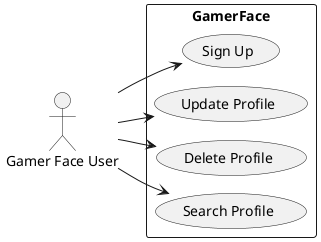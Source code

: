 @startuml
!pragma layout smetana
left to right direction
actor "Gamer Face User" as gfu
rectangle GamerFace {
  usecase "Sign Up" as UC1
  usecase "Update Profile" as UC2
  usecase "Delete Profile" as UC3
  usecase "Search Profile" as UC4
}
gfu --> UC1
gfu --> UC2
gfu --> UC3
gfu --> UC4
@enduml
